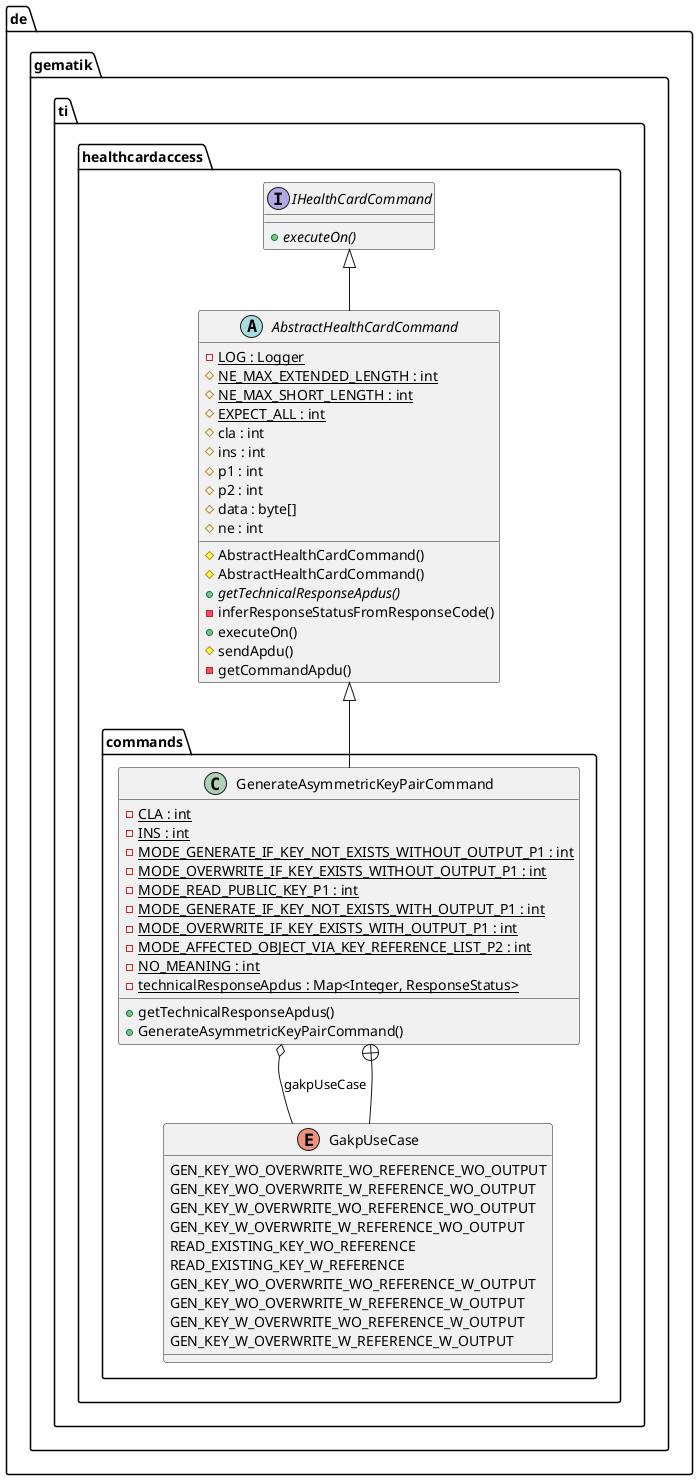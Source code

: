 @startuml

 package de.gematik.ti.healthcardaccess {
    interface IHealthCardCommand {
        {abstract} + executeOn()
    }
  }

 package de.gematik.ti.healthcardaccess {
    abstract class AbstractHealthCardCommand {
        {static} - LOG : Logger
        {static} # NE_MAX_EXTENDED_LENGTH : int
        {static} # NE_MAX_SHORT_LENGTH : int
        {static} # EXPECT_ALL : int
        # cla : int
        # ins : int
        # p1 : int
        # p2 : int
        # data : byte[]
        # ne : int
        # AbstractHealthCardCommand()
        # AbstractHealthCardCommand()
        {abstract} + getTechnicalResponseApdus()
        - inferResponseStatusFromResponseCode()
        + executeOn()
        # sendApdu()
        - getCommandApdu()
    }
  }

  package de.gematik.ti.healthcardaccess {
     package de.gematik.ti.healthcardaccess.commands {
       class GenerateAsymmetricKeyPairCommand {
           {static} - CLA : int
           {static} - INS : int
           {static} - MODE_GENERATE_IF_KEY_NOT_EXISTS_WITHOUT_OUTPUT_P1 : int
           {static} - MODE_OVERWRITE_IF_KEY_EXISTS_WITHOUT_OUTPUT_P1 : int
           {static} - MODE_READ_PUBLIC_KEY_P1 : int
           {static} - MODE_GENERATE_IF_KEY_NOT_EXISTS_WITH_OUTPUT_P1 : int
           {static} - MODE_OVERWRITE_IF_KEY_EXISTS_WITH_OUTPUT_P1 : int
           {static} - MODE_AFFECTED_OBJECT_VIA_KEY_REFERENCE_LIST_P2 : int
           {static} - NO_MEANING : int
           {static} - technicalResponseApdus : Map<Integer, ResponseStatus>
           + getTechnicalResponseApdus()
           + GenerateAsymmetricKeyPairCommand()
       }
     }
   }

   package de.gematik.ti.healthcardaccess {
       package de.gematik.ti.healthcardaccess.commands {
         enum GakpUseCase {
           GEN_KEY_WO_OVERWRITE_WO_REFERENCE_WO_OUTPUT
           GEN_KEY_WO_OVERWRITE_W_REFERENCE_WO_OUTPUT
           GEN_KEY_W_OVERWRITE_WO_REFERENCE_WO_OUTPUT
           GEN_KEY_W_OVERWRITE_W_REFERENCE_WO_OUTPUT
           READ_EXISTING_KEY_WO_REFERENCE
           READ_EXISTING_KEY_W_REFERENCE
           GEN_KEY_WO_OVERWRITE_WO_REFERENCE_W_OUTPUT
           GEN_KEY_WO_OVERWRITE_W_REFERENCE_W_OUTPUT
           GEN_KEY_W_OVERWRITE_WO_REFERENCE_W_OUTPUT
           GEN_KEY_W_OVERWRITE_W_REFERENCE_W_OUTPUT
         }
       }
     }

  AbstractHealthCardCommand -up-|> IHealthCardCommand
  GenerateAsymmetricKeyPairCommand -up-|> AbstractHealthCardCommand
  GenerateAsymmetricKeyPairCommand o-- GakpUseCase : gakpUseCase
  GenerateAsymmetricKeyPairCommand +-down- GakpUseCase

@enduml